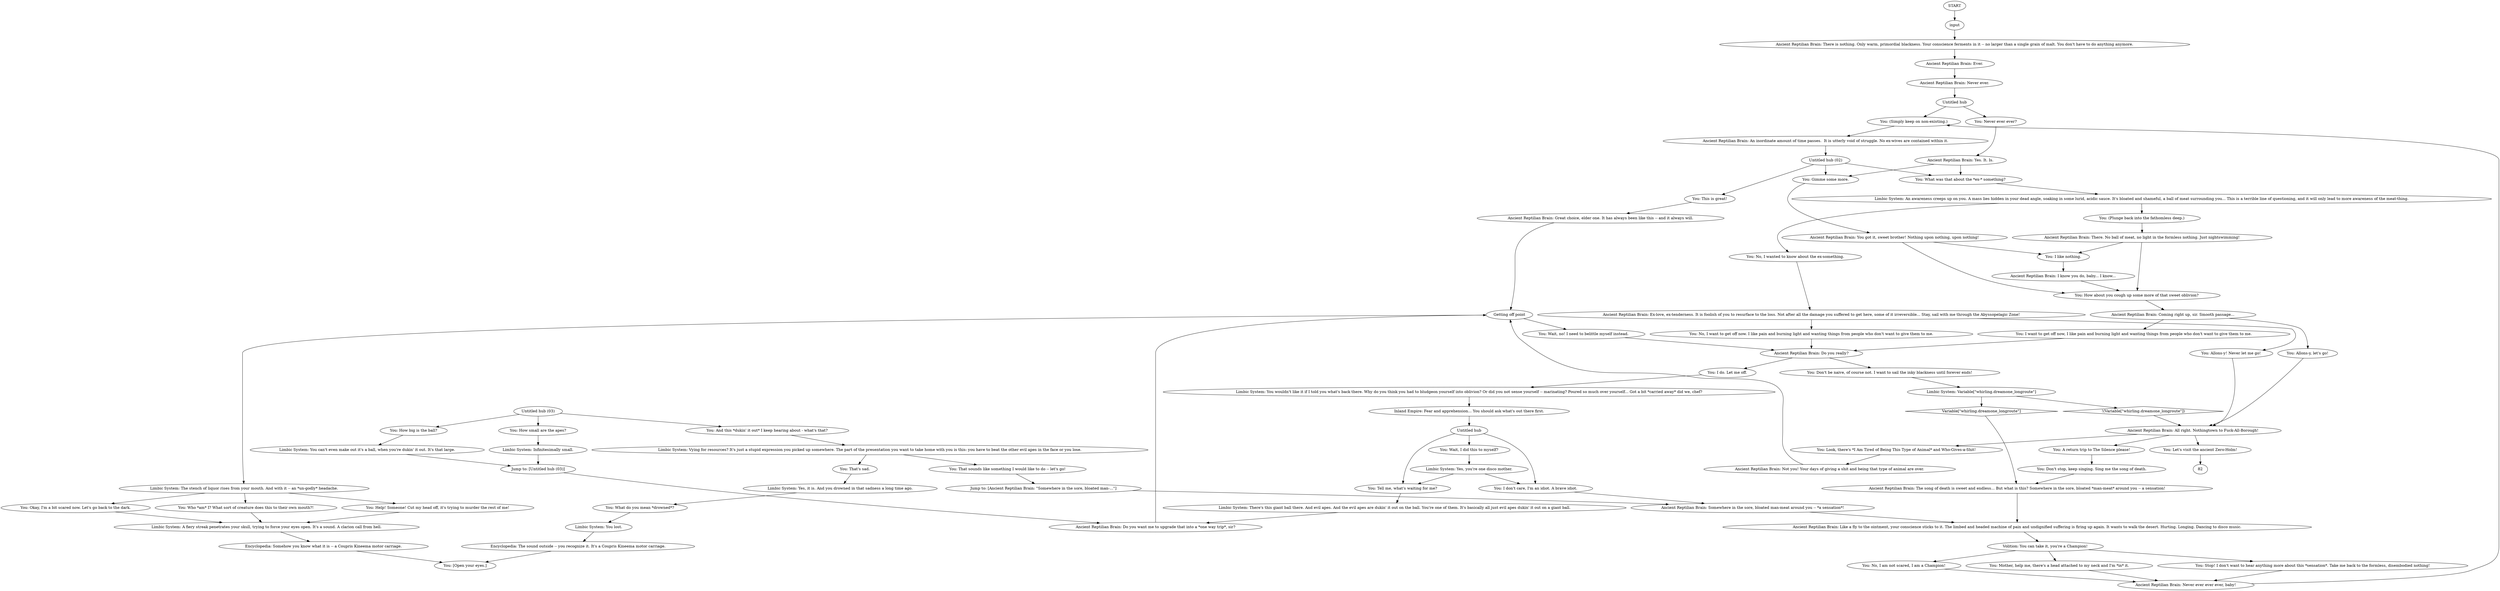 # WHIRLING / DREAM1
# Adrift in an alcohol induced oblivion, the faculties of your mind speak to you.
# ==================================================
digraph G {
	  0 [label="START"];
	  1 [label="input"];
	  2 [label="You: Look, there's *I Am Tired of Being This Type of Animal* and Who-Gives-a-Shit!"];
	  3 [label="Ancient Reptilian Brain: An inordinate amount of time passes.  It is utterly void of struggle. No ex-wives are contained within it."];
	  4 [label="You: I like nothing."];
	  5 [label="You: That sounds like something I would like to do -- let's go!"];
	  6 [label="Limbic System: You lost."];
	  7 [label="You: I want to get off now, I like pain and burning light and wanting things from people who don't want to give them to me."];
	  8 [label="You: How big is the ball?"];
	  9 [label="You: And this *dukin' it out* I keep hearing about - what's that?"];
	  10 [label="Limbic System: Yes, you're one disco mother."];
	  11 [label="Inland Empire: Fear and apprehension... You should ask what's out there first."];
	  12 [label="Ancient Reptilian Brain: You got it, sweet brother! Nothing upon nothing, upon nothing!"];
	  13 [label="Limbic System: There's this giant ball there. And evil apes. And the evil apes are dukin' it out on the ball. You're one of them. It's basically all just evil apes dukin' it out on a giant ball."];
	  14 [label="You: Who *am* I? What sort of creature does this to their own mouth?!"];
	  15 [label="Ancient Reptilian Brain: Like a fly to the ointment, your conscience sticks to it. The limbed and headed machine of pain and undignified suffering is firing up again. It wants to walk the desert. Hurting. Longing. Dancing to disco music."];
	  16 [label="You: Don't be naive, of course not. I want to sail the inky blackness until forever ends!"];
	  17 [label="Limbic System: Infinitesimally small."];
	  18 [label="Getting off point"];
	  19 [label="Jump to: [Ancient Reptilian Brain: \"Somewhere in the sore, bloated man-...\"]"];
	  20 [label="You: Allons-y! Never let me go!"];
	  21 [label="Untitled hub"];
	  22 [label="Jump to: [Untitled hub (03)]"];
	  23 [label="You: How about you cough up some more of that sweet oblivion?"];
	  24 [label="Ancient Reptilian Brain: Coming right up, sir. Smooth passage..."];
	  25 [label="Limbic System: An awareness creeps up on you. A mass lies hidden in your dead angle, soaking in some lurid, acidic sauce. It's bloated and shameful, a ball of meat surrounding you... This is a terrible line of questioning, and it will only lead to more awareness of the meat-thing."];
	  26 [label="You: Stop! I don't want to hear anything more about this *sensation*. Take me back to the formless, disembodied nothing!"];
	  27 [label="You: No, I want to get off now. I like pain and burning light and wanting things from people who don't want to give them to me."];
	  28 [label="You: I do. Let me off."];
	  29 [label="You: Help! Someone! Cut my head off, it's trying to murder the rest of me!"];
	  30 [label="Untitled hub"];
	  31 [label="You: (Simply keep on non-existing.)"];
	  32 [label="Ancient Reptilian Brain: I know you do, baby... I know..."];
	  33 [label="Limbic System: Yes, it is. And you drowned in that sadness a long time ago."];
	  34 [label="Volition: You can take it, you're a Champion!"];
	  35 [label="Untitled hub (02)"];
	  36 [label="You: This is great!"];
	  37 [label="Limbic System: You wouldn't like it if I told you what's back there. Why do you think you had to bludgeon yourself into oblivion? Or did you not sense yourself -- marinating? Poured so much over yourself... Got a bit *carried away* did we, chef?"];
	  38 [label="You: No, I wanted to know about the ex-something."];
	  39 [label="Ancient Reptilian Brain: Ever."];
	  40 [label="Ancient Reptilian Brain: All right. Nothingtown to Fuck-All-Borough!"];
	  41 [label="You: No, I am not scared, I am a Champion!"];
	  42 [label="Limbic System: Variable[\"whirling.dreamone_longroute\"]"];
	  43 [label="Variable[\"whirling.dreamone_longroute\"]", shape=diamond];
	  44 [label="!(Variable[\"whirling.dreamone_longroute\"])", shape=diamond];
	  45 [label="Ancient Reptilian Brain: There is nothing. Only warm, primordial blackness. Your conscience ferments in it -- no larger than a single grain of malt. You don't have to do anything anymore."];
	  46 [label="You: A return trip to The Silence please!"];
	  47 [label="You: Tell me, what's waiting for me?"];
	  48 [label="Ancient Reptilian Brain: The song of death is sweet and endless... But what is this? Somewhere in the sore, bloated *man-meat* around you -- a sensation!"];
	  49 [label="You: (Plunge back into the fathomless deep.)"];
	  50 [label="You: Let's visit the ancient Zero-Holm!"];
	  51 [label="You: I don't care, I'm an idiot. A brave idiot."];
	  52 [label="Limbic System: Vying for resources? It's just a stupid expression you picked up somewhere. The part of the presentation you want to take home with you is this: you have to beat the other evil apes in the face or you lose."];
	  53 [label="You: Never ever ever?"];
	  54 [label="Ancient Reptilian Brain: Do you really?"];
	  55 [label="Ancient Reptilian Brain: Not you! Your days of giving a shit and being that type of animal are over."];
	  56 [label="Ancient Reptilian Brain: There. No ball of meat, no light in the formless nothing. Just nightswimming!"];
	  57 [label="Encyclopedia: Somehow you know what it is -- a Coupris Kineema motor carriage."];
	  58 [label="Limbic System: You can't even make out it's a ball, when you're dukin' it out. It's that large."];
	  59 [label="You: Allons-y, let's go!"];
	  60 [label="You: How small are the apes?"];
	  61 [label="You: That's sad."];
	  62 [label="You: What was that about the *ex-* something?"];
	  63 [label="You: Wait, I did this to myself?"];
	  64 [label="Ancient Reptilian Brain: Ex-love, ex-tenderness. It is foolish of you to resurface to the loss. Not after all the damage you suffered to get here, some of it irreversible... Stay, sail with me through the Abyssopelagic Zone!"];
	  65 [label="You: Okay, I'm a bit scared now. Let's go back to the dark."];
	  66 [label="You: Mother, help me, there's a head attached to my neck and I'm *in* it."];
	  67 [label="Encyclopedia: The sound outside -- you recognize it. It's a Coupris Kineema motor carriage."];
	  68 [label="You: Wait, no! I need to belittle myself instead."];
	  69 [label="Ancient Reptilian Brain: Never ever."];
	  70 [label="You: What do you mean *drowned*?"];
	  71 [label="Limbic System: A fiery streak penetrates your skull, trying to force your eyes open. It's a sound. A clarion call from hell."];
	  72 [label="You: Gimme some more."];
	  73 [label="Ancient Reptilian Brain: Somewhere in the sore, bloated man-meat around you -- *a sensation*!"];
	  74 [label="You: [Open your eyes.]"];
	  75 [label="Untitled hub (03)"];
	  76 [label="Ancient Reptilian Brain: Do you want me to upgrade that into a *one way trip*, sir?"];
	  77 [label="You: Don't stop, keep singing. Sing me the song of death."];
	  78 [label="Limbic System: The stench of liquor rises from your mouth. And with it -- an *un-godly* headache."];
	  79 [label="Ancient Reptilian Brain: Never ever ever ever, baby!"];
	  80 [label="Ancient Reptilian Brain: Yes. It. Is."];
	  81 [label="Ancient Reptilian Brain: Great choice, elder one. It has always been like this -- and it always will."];
	  0 -> 1
	  1 -> 45
	  2 -> 55
	  3 -> 35
	  4 -> 32
	  5 -> 19
	  6 -> 67
	  7 -> 54
	  8 -> 58
	  9 -> 52
	  10 -> 51
	  10 -> 47
	  11 -> 30
	  12 -> 4
	  12 -> 23
	  13 -> 76
	  14 -> 71
	  15 -> 34
	  16 -> 42
	  17 -> 22
	  18 -> 68
	  18 -> 78
	  19 -> 73
	  20 -> 40
	  21 -> 53
	  21 -> 31
	  22 -> 76
	  23 -> 24
	  24 -> 59
	  24 -> 7
	  25 -> 49
	  25 -> 38
	  26 -> 79
	  27 -> 54
	  28 -> 37
	  29 -> 71
	  30 -> 51
	  30 -> 47
	  30 -> 63
	  31 -> 3
	  32 -> 23
	  33 -> 70
	  34 -> 41
	  34 -> 66
	  34 -> 26
	  35 -> 72
	  35 -> 36
	  35 -> 62
	  36 -> 81
	  37 -> 11
	  38 -> 64
	  39 -> 69
	  40 -> 50
	  40 -> 2
	  40 -> 46
	  41 -> 79
	  42 -> 43
	  42 -> 44
	  43 -> 48
	  44 -> 40
	  45 -> 39
	  46 -> 77
	  47 -> 13
	  48 -> 15
	  49 -> 56
	  50 -> 82
	  51 -> 73
	  52 -> 5
	  52 -> 61
	  53 -> 80
	  54 -> 16
	  54 -> 28
	  55 -> 18
	  56 -> 4
	  56 -> 23
	  57 -> 74
	  58 -> 22
	  59 -> 40
	  60 -> 17
	  61 -> 33
	  62 -> 25
	  63 -> 10
	  64 -> 27
	  64 -> 20
	  65 -> 71
	  66 -> 79
	  67 -> 74
	  68 -> 54
	  69 -> 21
	  70 -> 6
	  71 -> 57
	  72 -> 12
	  73 -> 15
	  75 -> 8
	  75 -> 9
	  75 -> 60
	  76 -> 18
	  77 -> 48
	  78 -> 65
	  78 -> 29
	  78 -> 14
	  79 -> 31
	  80 -> 72
	  80 -> 62
	  81 -> 18
}

